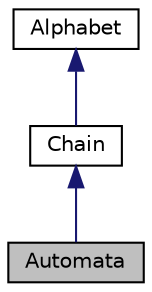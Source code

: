 digraph "Automata"
{
 // LATEX_PDF_SIZE
  edge [fontname="Helvetica",fontsize="10",labelfontname="Helvetica",labelfontsize="10"];
  node [fontname="Helvetica",fontsize="10",shape=record];
  Node1 [label="Automata",height=0.2,width=0.4,color="black", fillcolor="grey75", style="filled", fontcolor="black",tooltip="This class contains the automata of the introduced file."];
  Node2 -> Node1 [dir="back",color="midnightblue",fontsize="10",style="solid",fontname="Helvetica"];
  Node2 [label="Chain",height=0.2,width=0.4,color="black", fillcolor="white", style="filled",URL="$classChain.html",tooltip="This is the class that represents the chain formed by the alphabets."];
  Node3 -> Node2 [dir="back",color="midnightblue",fontsize="10",style="solid",fontname="Helvetica"];
  Node3 [label="Alphabet",height=0.2,width=0.4,color="black", fillcolor="white", style="filled",URL="$classAlphabet.html",tooltip="This class contains the different alphabets of the introduced file."];
}
